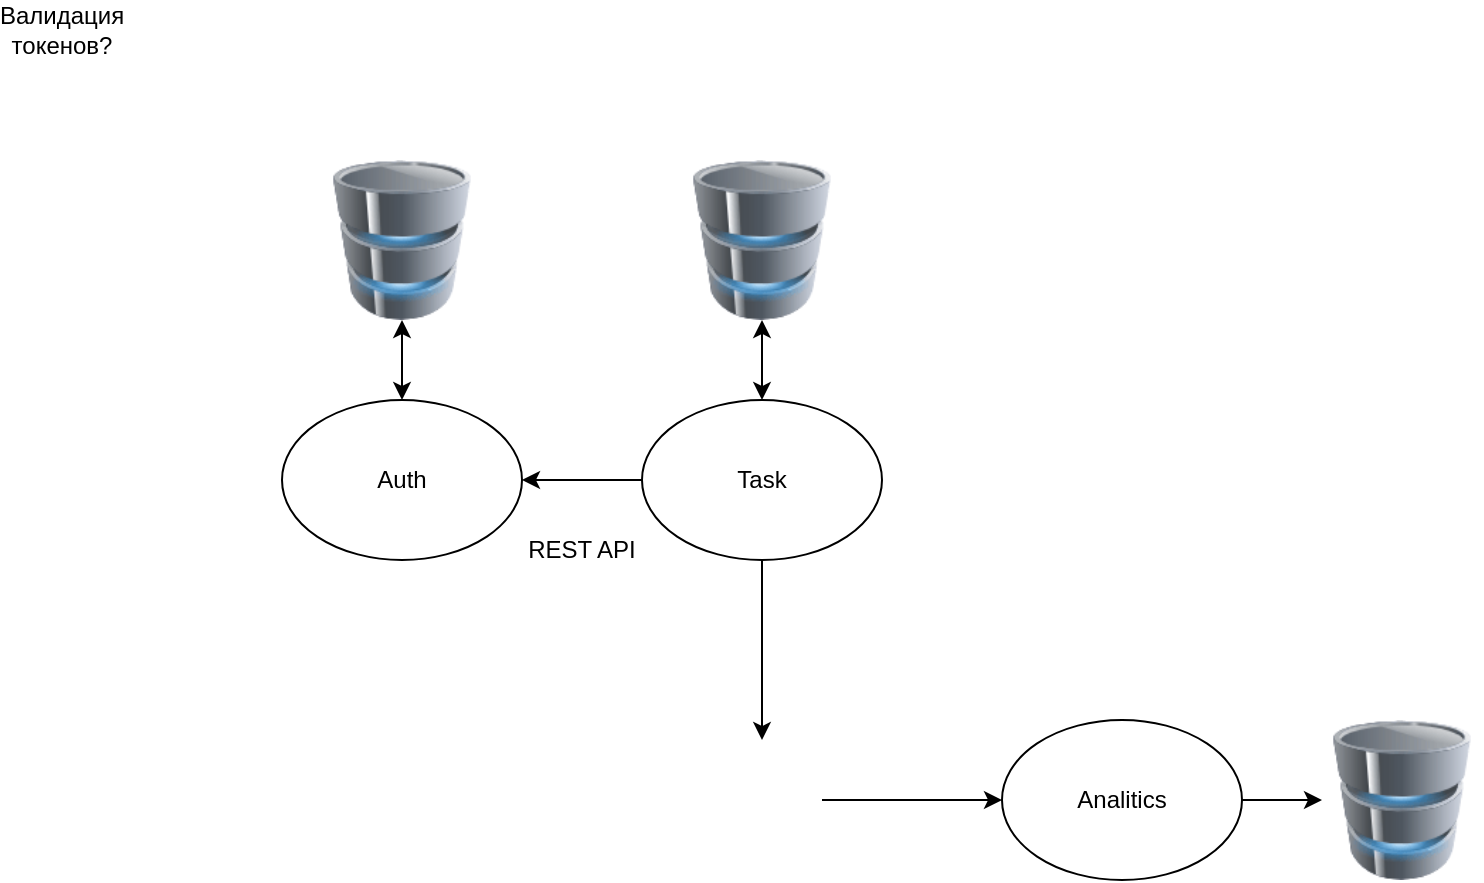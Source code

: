 <mxfile version="18.0.7" type="github">
  <diagram id="5hz5eiuGaNeYdOLzQuJ4" name="Page-1">
    <mxGraphModel dx="1756" dy="644" grid="1" gridSize="10" guides="1" tooltips="1" connect="1" arrows="1" fold="1" page="1" pageScale="1" pageWidth="827" pageHeight="1169" math="0" shadow="0">
      <root>
        <mxCell id="0" />
        <mxCell id="1" parent="0" />
        <mxCell id="ZkRPXI1do07pB-5eDLRz-2" value="Auth" style="ellipse;whiteSpace=wrap;html=1;" vertex="1" parent="1">
          <mxGeometry x="160" y="210" width="120" height="80" as="geometry" />
        </mxCell>
        <mxCell id="ZkRPXI1do07pB-5eDLRz-4" value="REST API" style="text;html=1;strokeColor=none;fillColor=none;align=center;verticalAlign=middle;whiteSpace=wrap;rounded=0;" vertex="1" parent="1">
          <mxGeometry x="280" y="270" width="60" height="30" as="geometry" />
        </mxCell>
        <mxCell id="ZkRPXI1do07pB-5eDLRz-5" value="" style="image;html=1;image=img/lib/clip_art/computers/Database_128x128.png" vertex="1" parent="1">
          <mxGeometry x="180" y="90" width="80" height="80" as="geometry" />
        </mxCell>
        <mxCell id="ZkRPXI1do07pB-5eDLRz-6" value="" style="endArrow=classic;startArrow=classic;html=1;rounded=0;entryX=0.5;entryY=1;entryDx=0;entryDy=0;exitX=0.5;exitY=0;exitDx=0;exitDy=0;" edge="1" parent="1" source="ZkRPXI1do07pB-5eDLRz-2" target="ZkRPXI1do07pB-5eDLRz-5">
          <mxGeometry width="50" height="50" relative="1" as="geometry">
            <mxPoint x="190" y="220" as="sourcePoint" />
            <mxPoint x="240" y="170" as="targetPoint" />
          </mxGeometry>
        </mxCell>
        <mxCell id="ZkRPXI1do07pB-5eDLRz-7" value="Валидация токенов?" style="text;html=1;strokeColor=none;fillColor=none;align=center;verticalAlign=middle;whiteSpace=wrap;rounded=0;" vertex="1" parent="1">
          <mxGeometry x="20" y="10" width="60" height="30" as="geometry" />
        </mxCell>
        <mxCell id="ZkRPXI1do07pB-5eDLRz-8" value="Task" style="ellipse;whiteSpace=wrap;html=1;" vertex="1" parent="1">
          <mxGeometry x="340" y="210" width="120" height="80" as="geometry" />
        </mxCell>
        <mxCell id="ZkRPXI1do07pB-5eDLRz-10" value="" style="shape=image;verticalLabelPosition=bottom;labelBackgroundColor=default;verticalAlign=top;aspect=fixed;imageAspect=0;image=https://cdn.confluent.io/wp-content/uploads/kafka-icon-blue.jpg;" vertex="1" parent="1">
          <mxGeometry x="370" y="380" width="60" height="60" as="geometry" />
        </mxCell>
        <mxCell id="ZkRPXI1do07pB-5eDLRz-11" value="" style="endArrow=classic;html=1;rounded=0;entryX=1;entryY=0.5;entryDx=0;entryDy=0;exitX=0;exitY=0.5;exitDx=0;exitDy=0;" edge="1" parent="1" source="ZkRPXI1do07pB-5eDLRz-8" target="ZkRPXI1do07pB-5eDLRz-2">
          <mxGeometry width="50" height="50" relative="1" as="geometry">
            <mxPoint x="290" y="210" as="sourcePoint" />
            <mxPoint x="340" y="160" as="targetPoint" />
          </mxGeometry>
        </mxCell>
        <mxCell id="ZkRPXI1do07pB-5eDLRz-13" value="" style="endArrow=classic;html=1;rounded=0;entryX=0.5;entryY=0;entryDx=0;entryDy=0;" edge="1" parent="1" source="ZkRPXI1do07pB-5eDLRz-8" target="ZkRPXI1do07pB-5eDLRz-10">
          <mxGeometry width="50" height="50" relative="1" as="geometry">
            <mxPoint x="400" y="340" as="sourcePoint" />
            <mxPoint x="400" y="360.711" as="targetPoint" />
          </mxGeometry>
        </mxCell>
        <mxCell id="ZkRPXI1do07pB-5eDLRz-14" value="" style="image;html=1;image=img/lib/clip_art/computers/Database_128x128.png" vertex="1" parent="1">
          <mxGeometry x="360" y="90" width="80" height="80" as="geometry" />
        </mxCell>
        <mxCell id="ZkRPXI1do07pB-5eDLRz-16" value="Analitics" style="ellipse;whiteSpace=wrap;html=1;" vertex="1" parent="1">
          <mxGeometry x="520" y="370" width="120" height="80" as="geometry" />
        </mxCell>
        <mxCell id="ZkRPXI1do07pB-5eDLRz-17" value="" style="endArrow=classic;html=1;rounded=0;exitX=1;exitY=0.5;exitDx=0;exitDy=0;entryX=0;entryY=0.5;entryDx=0;entryDy=0;" edge="1" parent="1" source="ZkRPXI1do07pB-5eDLRz-10" target="ZkRPXI1do07pB-5eDLRz-16">
          <mxGeometry width="50" height="50" relative="1" as="geometry">
            <mxPoint x="440" y="410" as="sourcePoint" />
            <mxPoint x="490" y="360" as="targetPoint" />
          </mxGeometry>
        </mxCell>
        <mxCell id="ZkRPXI1do07pB-5eDLRz-18" value="" style="image;html=1;image=img/lib/clip_art/computers/Database_128x128.png" vertex="1" parent="1">
          <mxGeometry x="680" y="370" width="80" height="80" as="geometry" />
        </mxCell>
        <mxCell id="ZkRPXI1do07pB-5eDLRz-19" value="" style="endArrow=classic;startArrow=classic;html=1;rounded=0;entryX=0.5;entryY=1;entryDx=0;entryDy=0;exitX=0.5;exitY=0;exitDx=0;exitDy=0;" edge="1" parent="1" source="ZkRPXI1do07pB-5eDLRz-8" target="ZkRPXI1do07pB-5eDLRz-14">
          <mxGeometry width="50" height="50" relative="1" as="geometry">
            <mxPoint x="470" y="220" as="sourcePoint" />
            <mxPoint x="520" y="170" as="targetPoint" />
          </mxGeometry>
        </mxCell>
        <mxCell id="ZkRPXI1do07pB-5eDLRz-20" value="" style="endArrow=classic;html=1;rounded=0;exitX=1;exitY=0.5;exitDx=0;exitDy=0;entryX=0;entryY=0.5;entryDx=0;entryDy=0;" edge="1" parent="1" source="ZkRPXI1do07pB-5eDLRz-16" target="ZkRPXI1do07pB-5eDLRz-18">
          <mxGeometry width="50" height="50" relative="1" as="geometry">
            <mxPoint x="630" y="440" as="sourcePoint" />
            <mxPoint x="680" y="390" as="targetPoint" />
          </mxGeometry>
        </mxCell>
      </root>
    </mxGraphModel>
  </diagram>
</mxfile>
